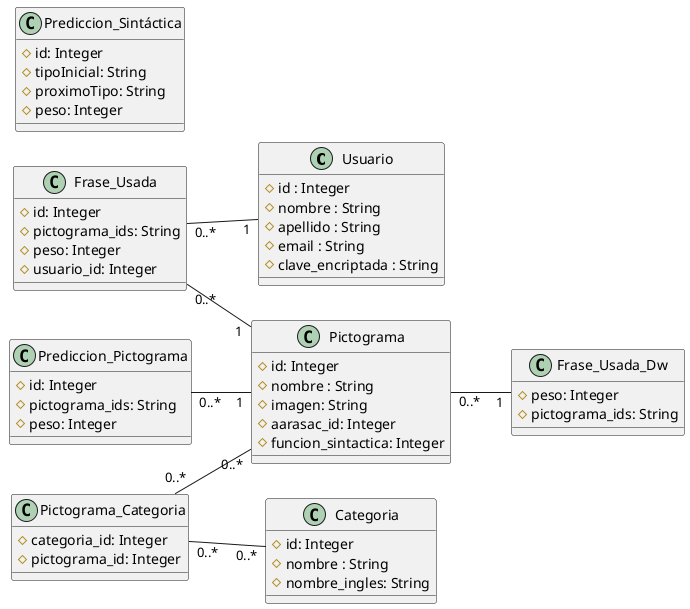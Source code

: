 @startuml "Diagrama de clase"
left to right direction

Class Usuario {
    #id : Integer
    #nombre : String
    #apellido : String
    #email : String
    #clave_encriptada : String
}

Class Pictograma {
    #id: Integer
    #nombre : String
    #imagen: String
    #aarasac_id: Integer
    #funcion_sintactica: Integer
}

Class Categoria {
    #id: Integer
    #nombre : String
    #nombre_ingles: String
}

Class Pictograma_Categoria {
    #categoria_id: Integer
    #pictograma_id: Integer
}

Class Prediccion_Pictograma {
	#id: Integer
	#pictograma_ids: String
	#peso: Integer
}

Class Prediccion_Sintáctica {
	#id: Integer
	#tipoInicial: String
	#proximoTipo: String
	#peso: Integer
}

Class Frase_Usada {
	#id: Integer
	#pictograma_ids: String
	#peso: Integer
	#usuario_id: Integer
}

Class Frase_Usada_Dw {
	#peso: Integer
	#pictograma_ids: String
}

Frase_Usada "0..*" -- "1" Usuario
Pictograma_Categoria "0..*" -- "0..*" Categoria
Pictograma_Categoria "0..*" -- "0..*" Pictograma
Prediccion_Pictograma "0..*" -- "1" Pictograma
Frase_Usada "0..*" -- "1" Pictograma
Pictograma "0..*" -- "1" Frase_Usada_Dw 
@enduml
